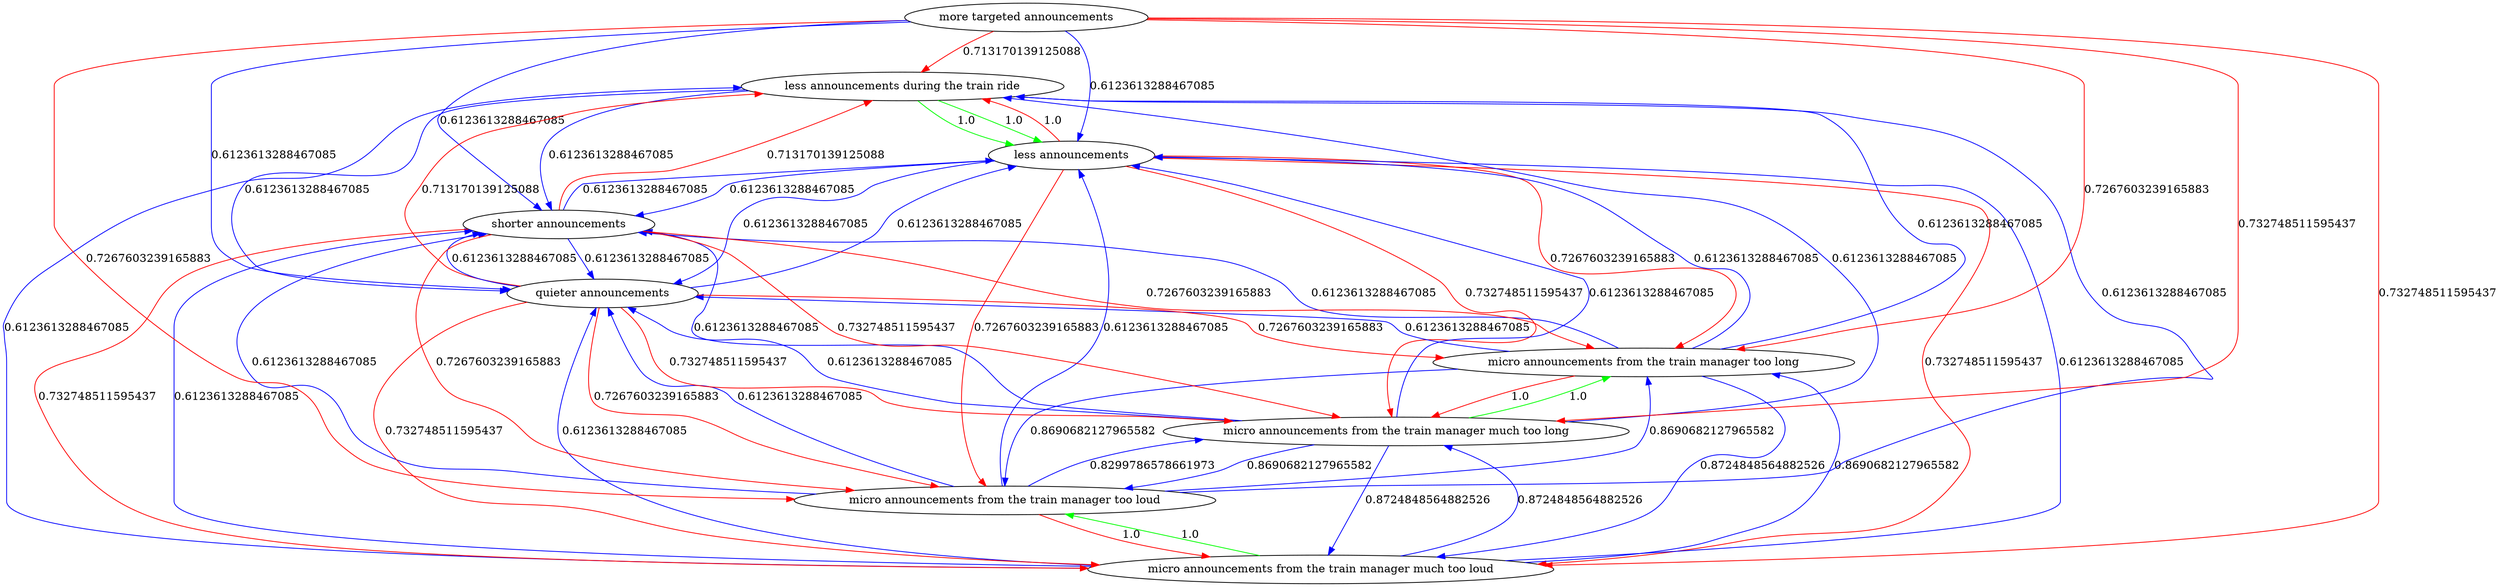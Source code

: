 digraph rawGraph {
"less announcements during the train ride";"less announcements";"micro announcements from the train manager much too loud";"micro announcements from the train manager too loud";"micro announcements from the train manager much too long";"micro announcements from the train manager too long";"more targeted announcements";"quieter announcements";"shorter announcements";"less announcements during the train ride" -> "less announcements" [label=1.0] [color=green]
"less announcements during the train ride" -> "less announcements" [label=1.0] [color=green]
"less announcements" -> "less announcements during the train ride" [label=1.0] [color=red]
"micro announcements from the train manager much too loud" -> "micro announcements from the train manager too loud" [label=1.0] [color=green]
"micro announcements from the train manager too loud" -> "micro announcements from the train manager much too loud" [label=1.0] [color=red]
"less announcements" -> "micro announcements from the train manager much too loud" [label=0.732748511595437] [color=red]
"less announcements" -> "micro announcements from the train manager too loud" [label=0.7267603239165883] [color=red]
"micro announcements from the train manager much too loud" -> "less announcements during the train ride" [label=0.6123613288467085] [color=blue]
"micro announcements from the train manager much too loud" -> "less announcements" [label=0.6123613288467085] [color=blue]
"micro announcements from the train manager too loud" -> "less announcements during the train ride" [label=0.6123613288467085] [color=blue]
"micro announcements from the train manager too loud" -> "less announcements" [label=0.6123613288467085] [color=blue]
"micro announcements from the train manager much too long" -> "micro announcements from the train manager too long" [label=1.0] [color=green]
"micro announcements from the train manager too long" -> "micro announcements from the train manager much too long" [label=1.0] [color=red]
"less announcements" -> "micro announcements from the train manager much too long" [label=0.732748511595437] [color=red]
"less announcements" -> "micro announcements from the train manager too long" [label=0.7267603239165883] [color=red]
"micro announcements from the train manager much too loud" -> "micro announcements from the train manager much too long" [label=0.8724848564882526] [color=blue]
"micro announcements from the train manager much too loud" -> "micro announcements from the train manager too long" [label=0.8690682127965582] [color=blue]
"micro announcements from the train manager too loud" -> "micro announcements from the train manager much too long" [label=0.8299786578661973] [color=blue]
"micro announcements from the train manager too loud" -> "micro announcements from the train manager too long" [label=0.8690682127965582] [color=blue]
"micro announcements from the train manager much too long" -> "less announcements during the train ride" [label=0.6123613288467085] [color=blue]
"micro announcements from the train manager much too long" -> "less announcements" [label=0.6123613288467085] [color=blue]
"micro announcements from the train manager much too long" -> "micro announcements from the train manager much too loud" [label=0.8724848564882526] [color=blue]
"micro announcements from the train manager much too long" -> "micro announcements from the train manager too loud" [label=0.8690682127965582] [color=blue]
"micro announcements from the train manager too long" -> "less announcements during the train ride" [label=0.6123613288467085] [color=blue]
"micro announcements from the train manager too long" -> "less announcements" [label=0.6123613288467085] [color=blue]
"micro announcements from the train manager too long" -> "micro announcements from the train manager much too loud" [label=0.8724848564882526] [color=blue]
"micro announcements from the train manager too long" -> "micro announcements from the train manager too loud" [label=0.8690682127965582] [color=blue]
"more targeted announcements" -> "less announcements during the train ride" [label=0.713170139125088] [color=red]
"more targeted announcements" -> "less announcements" [label=0.6123613288467085] [color=blue]
"more targeted announcements" -> "micro announcements from the train manager much too loud" [label=0.732748511595437] [color=red]
"more targeted announcements" -> "micro announcements from the train manager too loud" [label=0.7267603239165883] [color=red]
"more targeted announcements" -> "micro announcements from the train manager much too long" [label=0.732748511595437] [color=red]
"more targeted announcements" -> "micro announcements from the train manager too long" [label=0.7267603239165883] [color=red]
"less announcements during the train ride" -> "quieter announcements" [label=0.6123613288467085] [color=blue]
"less announcements" -> "quieter announcements" [label=0.6123613288467085] [color=blue]
"micro announcements from the train manager much too loud" -> "quieter announcements" [label=0.6123613288467085] [color=blue]
"micro announcements from the train manager too loud" -> "quieter announcements" [label=0.6123613288467085] [color=blue]
"micro announcements from the train manager much too long" -> "quieter announcements" [label=0.6123613288467085] [color=blue]
"micro announcements from the train manager too long" -> "quieter announcements" [label=0.6123613288467085] [color=blue]
"more targeted announcements" -> "quieter announcements" [label=0.6123613288467085] [color=blue]
"quieter announcements" -> "less announcements during the train ride" [label=0.713170139125088] [color=red]
"quieter announcements" -> "less announcements" [label=0.6123613288467085] [color=blue]
"quieter announcements" -> "micro announcements from the train manager much too loud" [label=0.732748511595437] [color=red]
"quieter announcements" -> "micro announcements from the train manager too loud" [label=0.7267603239165883] [color=red]
"quieter announcements" -> "micro announcements from the train manager much too long" [label=0.732748511595437] [color=red]
"quieter announcements" -> "micro announcements from the train manager too long" [label=0.7267603239165883] [color=red]
"less announcements during the train ride" -> "shorter announcements" [label=0.6123613288467085] [color=blue]
"less announcements" -> "shorter announcements" [label=0.6123613288467085] [color=blue]
"micro announcements from the train manager much too loud" -> "shorter announcements" [label=0.6123613288467085] [color=blue]
"micro announcements from the train manager too loud" -> "shorter announcements" [label=0.6123613288467085] [color=blue]
"micro announcements from the train manager much too long" -> "shorter announcements" [label=0.6123613288467085] [color=blue]
"micro announcements from the train manager too long" -> "shorter announcements" [label=0.6123613288467085] [color=blue]
"more targeted announcements" -> "shorter announcements" [label=0.6123613288467085] [color=blue]
"quieter announcements" -> "shorter announcements" [label=0.6123613288467085] [color=blue]
"shorter announcements" -> "less announcements during the train ride" [label=0.713170139125088] [color=red]
"shorter announcements" -> "less announcements" [label=0.6123613288467085] [color=blue]
"shorter announcements" -> "micro announcements from the train manager much too loud" [label=0.732748511595437] [color=red]
"shorter announcements" -> "micro announcements from the train manager too loud" [label=0.7267603239165883] [color=red]
"shorter announcements" -> "micro announcements from the train manager much too long" [label=0.732748511595437] [color=red]
"shorter announcements" -> "micro announcements from the train manager too long" [label=0.7267603239165883] [color=red]
"shorter announcements" -> "quieter announcements" [label=0.6123613288467085] [color=blue]
}